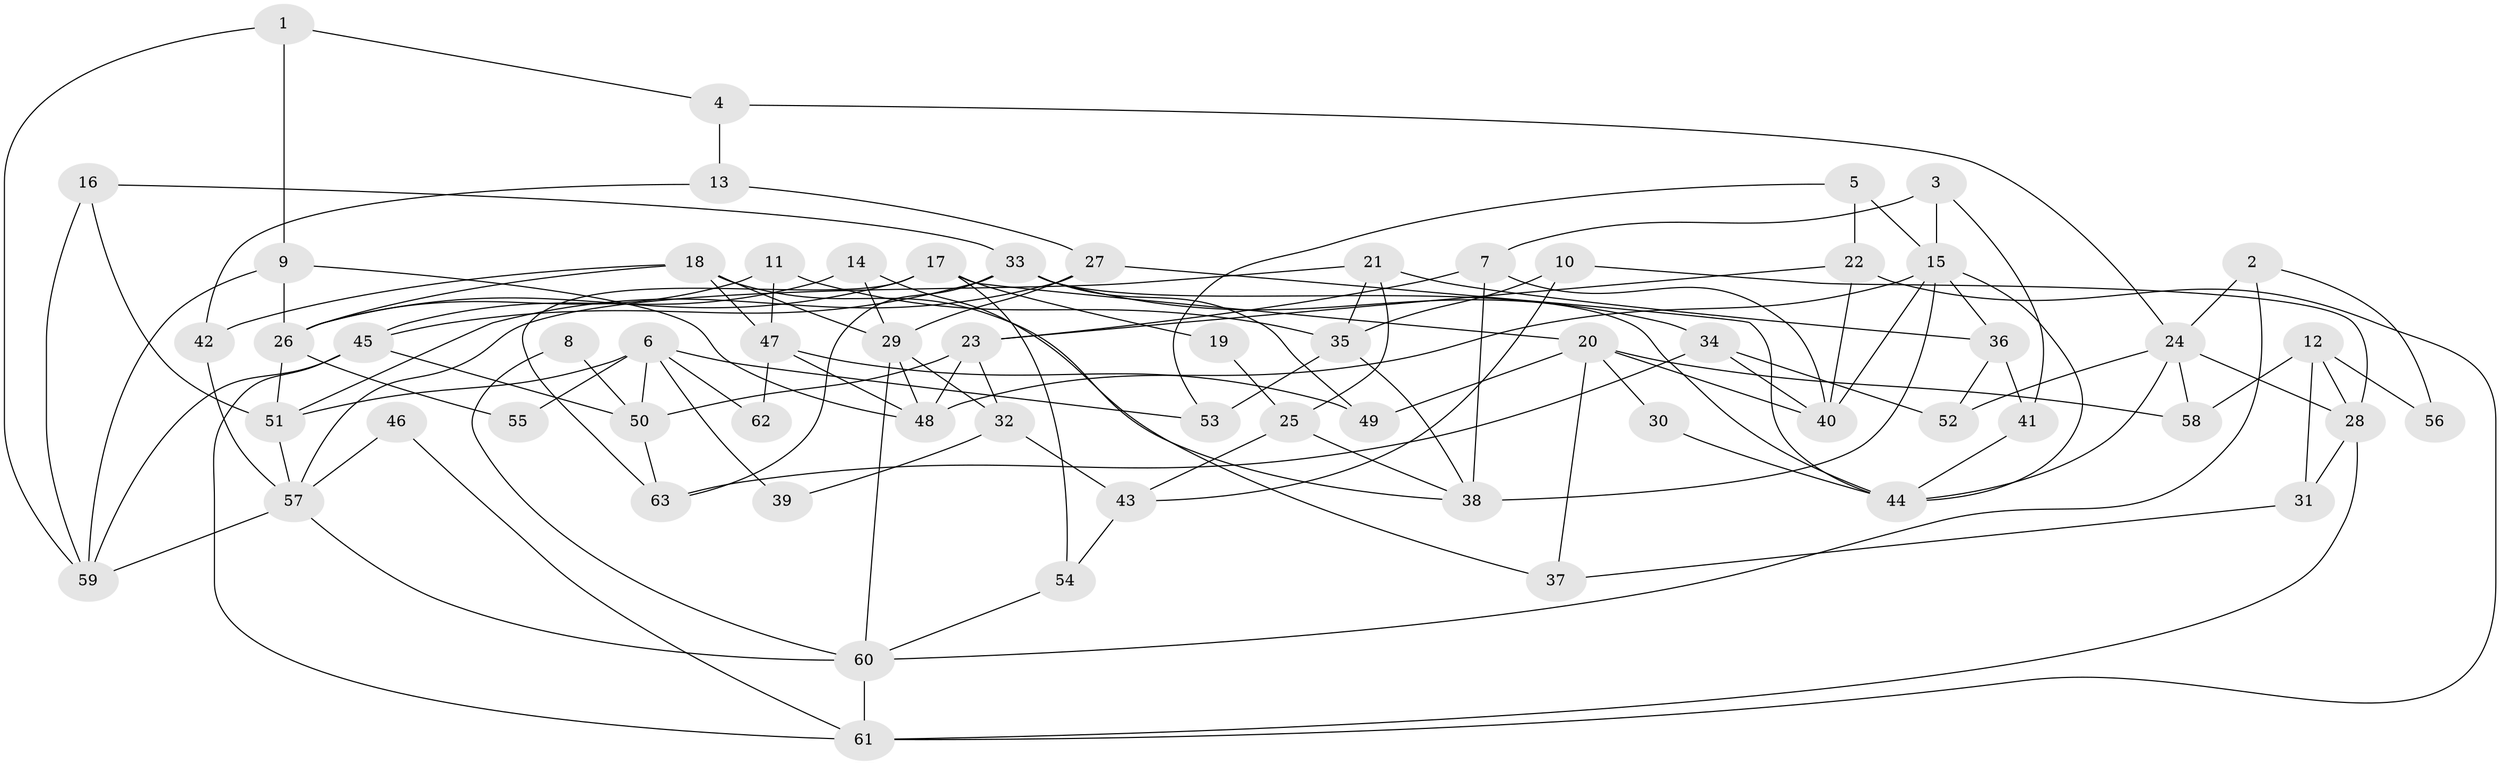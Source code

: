 // Generated by graph-tools (version 1.1) at 2025/15/03/09/25 04:15:04]
// undirected, 63 vertices, 126 edges
graph export_dot {
graph [start="1"]
  node [color=gray90,style=filled];
  1;
  2;
  3;
  4;
  5;
  6;
  7;
  8;
  9;
  10;
  11;
  12;
  13;
  14;
  15;
  16;
  17;
  18;
  19;
  20;
  21;
  22;
  23;
  24;
  25;
  26;
  27;
  28;
  29;
  30;
  31;
  32;
  33;
  34;
  35;
  36;
  37;
  38;
  39;
  40;
  41;
  42;
  43;
  44;
  45;
  46;
  47;
  48;
  49;
  50;
  51;
  52;
  53;
  54;
  55;
  56;
  57;
  58;
  59;
  60;
  61;
  62;
  63;
  1 -- 59;
  1 -- 9;
  1 -- 4;
  2 -- 60;
  2 -- 24;
  2 -- 56;
  3 -- 41;
  3 -- 15;
  3 -- 7;
  4 -- 24;
  4 -- 13;
  5 -- 22;
  5 -- 15;
  5 -- 53;
  6 -- 51;
  6 -- 50;
  6 -- 39;
  6 -- 53;
  6 -- 55;
  6 -- 62;
  7 -- 23;
  7 -- 38;
  7 -- 40;
  8 -- 50;
  8 -- 60;
  9 -- 48;
  9 -- 26;
  9 -- 59;
  10 -- 43;
  10 -- 35;
  10 -- 28;
  11 -- 35;
  11 -- 47;
  11 -- 26;
  12 -- 28;
  12 -- 31;
  12 -- 56;
  12 -- 58;
  13 -- 27;
  13 -- 42;
  14 -- 45;
  14 -- 29;
  14 -- 37;
  15 -- 44;
  15 -- 38;
  15 -- 36;
  15 -- 40;
  15 -- 48;
  16 -- 51;
  16 -- 33;
  16 -- 59;
  17 -- 20;
  17 -- 63;
  17 -- 19;
  17 -- 26;
  17 -- 54;
  18 -- 26;
  18 -- 47;
  18 -- 29;
  18 -- 38;
  18 -- 42;
  19 -- 25;
  20 -- 58;
  20 -- 40;
  20 -- 30;
  20 -- 37;
  20 -- 49;
  21 -- 35;
  21 -- 57;
  21 -- 25;
  21 -- 36;
  22 -- 23;
  22 -- 40;
  22 -- 61;
  23 -- 50;
  23 -- 32;
  23 -- 48;
  24 -- 52;
  24 -- 28;
  24 -- 44;
  24 -- 58;
  25 -- 38;
  25 -- 43;
  26 -- 51;
  26 -- 55;
  27 -- 29;
  27 -- 51;
  27 -- 44;
  28 -- 61;
  28 -- 31;
  29 -- 48;
  29 -- 32;
  29 -- 60;
  30 -- 44;
  31 -- 37;
  32 -- 43;
  32 -- 39;
  33 -- 45;
  33 -- 44;
  33 -- 34;
  33 -- 49;
  33 -- 63;
  34 -- 40;
  34 -- 52;
  34 -- 63;
  35 -- 38;
  35 -- 53;
  36 -- 41;
  36 -- 52;
  41 -- 44;
  42 -- 57;
  43 -- 54;
  45 -- 59;
  45 -- 61;
  45 -- 50;
  46 -- 57;
  46 -- 61;
  47 -- 49;
  47 -- 48;
  47 -- 62;
  50 -- 63;
  51 -- 57;
  54 -- 60;
  57 -- 59;
  57 -- 60;
  60 -- 61;
}
